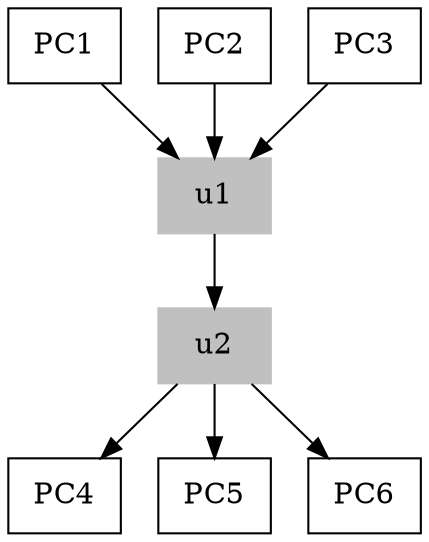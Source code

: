 digraph G {
rankdir = "TB"
u1 -> u2;
PC1 -> u1;
PC2 -> u1;
PC3 -> u1;
u2 -> PC4;
u2 -> PC5;
u2 -> PC6;

PC1 [shape=box];
PC2 [shape=box];
PC3 [shape=box];
PC4 [shape=box];
PC5 [shape=box];
PC6 [shape=box];
u1 [shape=box,style=filled,color="grey"];
u2 [shape=box,style=filled,color="grey"];
}
